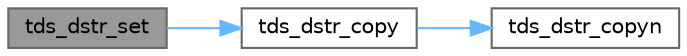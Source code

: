 digraph "tds_dstr_set"
{
 // LATEX_PDF_SIZE
  bgcolor="transparent";
  edge [fontname=Helvetica,fontsize=10,labelfontname=Helvetica,labelfontsize=10];
  node [fontname=Helvetica,fontsize=10,shape=box,height=0.2,width=0.4];
  rankdir="LR";
  Node1 [id="Node000001",label="tds_dstr_set",height=0.2,width=0.4,color="gray40", fillcolor="grey60", style="filled", fontcolor="black",tooltip="set a string from another buffer."];
  Node1 -> Node2 [id="edge1_Node000001_Node000002",color="steelblue1",style="solid",tooltip=" "];
  Node2 [id="Node000002",label="tds_dstr_copy",height=0.2,width=0.4,color="grey40", fillcolor="white", style="filled",URL="$a00581.html#gad96366d9fa93bfc283cef1299fbe97ab",tooltip="copy a string from another"];
  Node2 -> Node3 [id="edge2_Node000002_Node000003",color="steelblue1",style="solid",tooltip=" "];
  Node3 [id="Node000003",label="tds_dstr_copyn",height=0.2,width=0.4,color="grey40", fillcolor="white", style="filled",URL="$a00581.html#ga656718f240d7403f986ae887d84a6ca1",tooltip="Set string to a given buffer of characters."];
}
